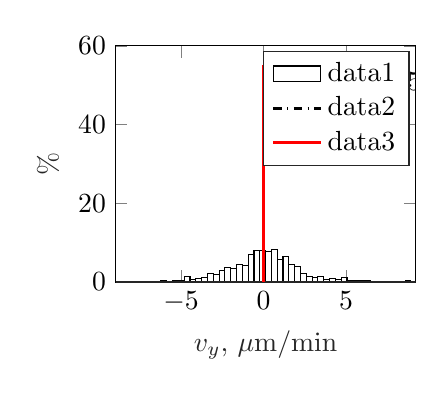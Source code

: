 % This file was created by matlab2tikz.
%
\begin{tikzpicture}

\begin{axis}[%
width=3.809cm,
height=3cm,
at={(0cm,0cm)},
scale only axis,
bar shift auto,
xmin=-8.953,
xmax=9.202,
xlabel style={font=\color{white!15!black}},
xlabel={$v_y$, $\mu$m/min},
ymin=0,
ymax=60,
ylabel style={font=\color{white!15!black}},
ylabel={\textrm{$\%$}},
axis background/.style={fill=white},
legend style={legend cell align=left, align=left, draw=white!15!black}
]
\addplot[ybar, bar width=0.352, fill=white, draw=black, area legend] table[row sep=crcr] {%
-8.496	0.124\\
-8.144	0\\
-7.792	0\\
-7.441	0\\
-7.089	0.124\\
-6.737	0.124\\
-6.385	0.124\\
-6.033	0.248\\
-5.681	0.124\\
-5.329	0.496\\
-4.978	0.496\\
-4.626	1.365\\
-4.274	0.62\\
-3.922	0.993\\
-3.57	1.241\\
-3.218	2.233\\
-2.867	1.985\\
-2.515	2.854\\
-2.163	3.598\\
-1.811	3.35\\
-1.459	4.342\\
-1.107	4.218\\
-0.756	6.948\\
-0.404	8.065\\
-0.052	8.065\\
0.3	7.692\\
0.652	8.313\\
1.004	5.707\\
1.356	6.452\\
1.707	4.342\\
2.059	3.97\\
2.411	2.233\\
2.763	1.489\\
3.115	1.241\\
3.467	1.489\\
3.818	0.744\\
4.17	0.868\\
4.522	0.744\\
4.874	1.117\\
5.226	0.496\\
5.578	0.248\\
5.93	0.248\\
6.281	0.372\\
6.633	0\\
6.985	0\\
7.337	0.124\\
7.689	0.124\\
8.041	0\\
8.392	0\\
8.744	0.248\\
};
\addplot[forget plot, color=white!15!black] table[row sep=crcr] {%
-8.953	0\\
9.202	0\\
};
\addlegendentry{data1}

\addplot [color=black, dashdotted, line width=1.0pt]
  table[row sep=crcr]{%
0.032	0\\
0.032	55\\
};
\addlegendentry{data2}

\addplot [color=red, line width=1.0pt]
  table[row sep=crcr]{%
0.015	0\\
0.015	55\\
};
\addlegendentry{data3}

\node[right, align=left]
at (axis cs:2.015,50) {$\mu_y$=0.015};
\end{axis}
\end{tikzpicture}%